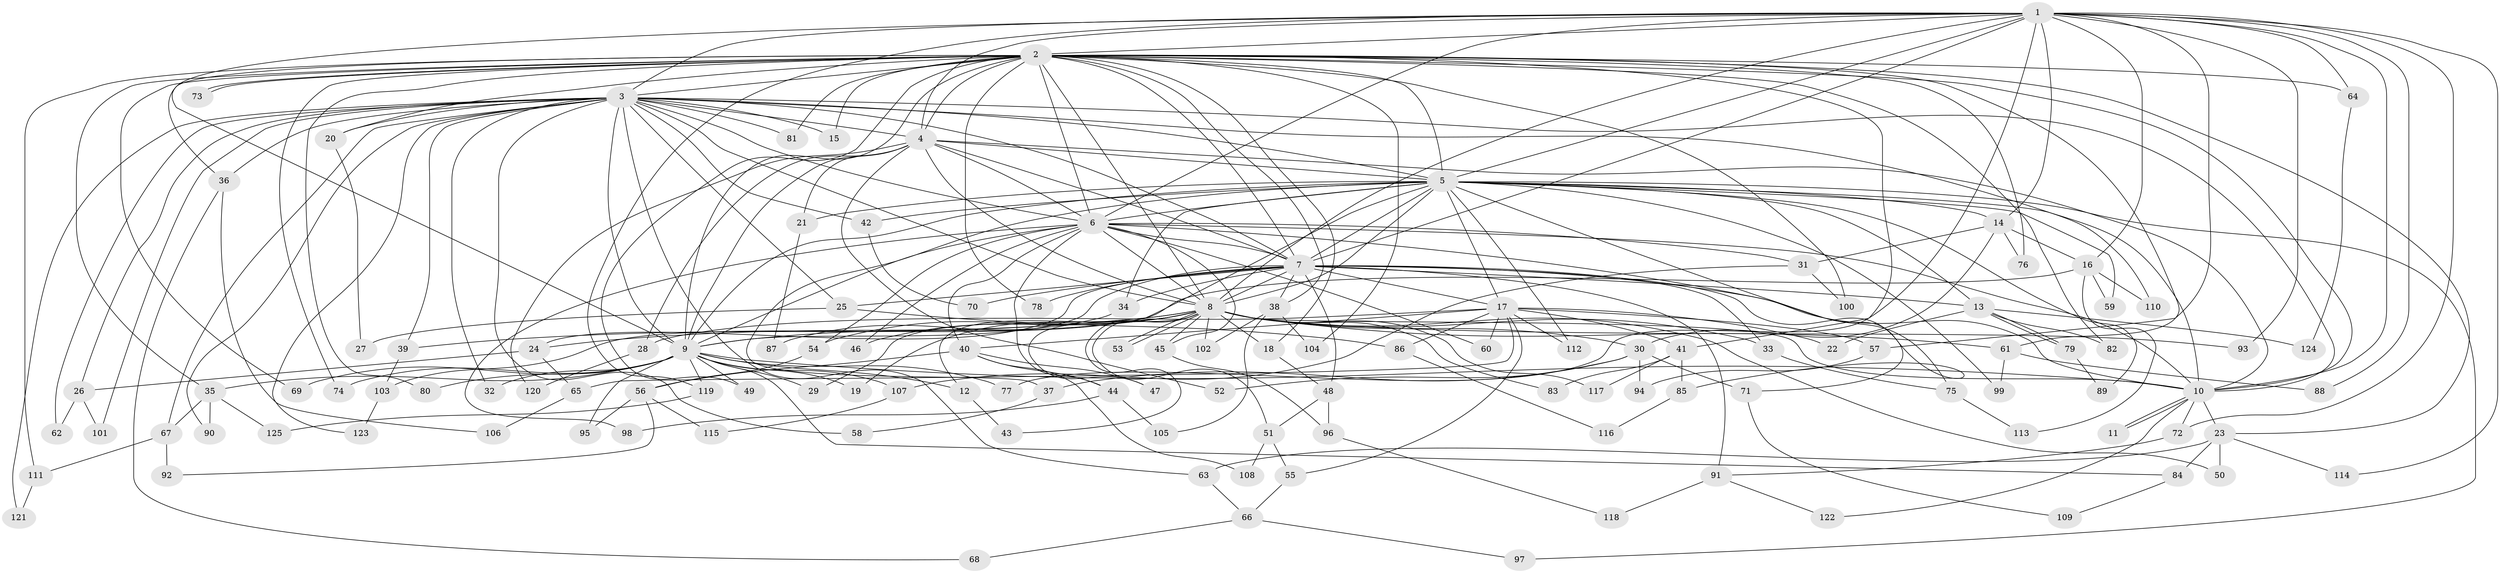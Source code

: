 // Generated by graph-tools (version 1.1) at 2025/34/03/09/25 02:34:51]
// undirected, 125 vertices, 275 edges
graph export_dot {
graph [start="1"]
  node [color=gray90,style=filled];
  1;
  2;
  3;
  4;
  5;
  6;
  7;
  8;
  9;
  10;
  11;
  12;
  13;
  14;
  15;
  16;
  17;
  18;
  19;
  20;
  21;
  22;
  23;
  24;
  25;
  26;
  27;
  28;
  29;
  30;
  31;
  32;
  33;
  34;
  35;
  36;
  37;
  38;
  39;
  40;
  41;
  42;
  43;
  44;
  45;
  46;
  47;
  48;
  49;
  50;
  51;
  52;
  53;
  54;
  55;
  56;
  57;
  58;
  59;
  60;
  61;
  62;
  63;
  64;
  65;
  66;
  67;
  68;
  69;
  70;
  71;
  72;
  73;
  74;
  75;
  76;
  77;
  78;
  79;
  80;
  81;
  82;
  83;
  84;
  85;
  86;
  87;
  88;
  89;
  90;
  91;
  92;
  93;
  94;
  95;
  96;
  97;
  98;
  99;
  100;
  101;
  102;
  103;
  104;
  105;
  106;
  107;
  108;
  109;
  110;
  111;
  112;
  113;
  114;
  115;
  116;
  117;
  118;
  119;
  120;
  121;
  122;
  123;
  124;
  125;
  1 -- 2;
  1 -- 3;
  1 -- 4;
  1 -- 5;
  1 -- 6;
  1 -- 7;
  1 -- 8;
  1 -- 9;
  1 -- 10;
  1 -- 14;
  1 -- 16;
  1 -- 57;
  1 -- 64;
  1 -- 72;
  1 -- 77;
  1 -- 88;
  1 -- 93;
  1 -- 114;
  1 -- 119;
  2 -- 3;
  2 -- 4;
  2 -- 5;
  2 -- 6;
  2 -- 7;
  2 -- 8;
  2 -- 9;
  2 -- 10;
  2 -- 15;
  2 -- 18;
  2 -- 20;
  2 -- 23;
  2 -- 35;
  2 -- 36;
  2 -- 38;
  2 -- 41;
  2 -- 49;
  2 -- 61;
  2 -- 64;
  2 -- 69;
  2 -- 73;
  2 -- 73;
  2 -- 74;
  2 -- 76;
  2 -- 78;
  2 -- 80;
  2 -- 81;
  2 -- 82;
  2 -- 100;
  2 -- 104;
  2 -- 111;
  3 -- 4;
  3 -- 5;
  3 -- 6;
  3 -- 7;
  3 -- 8;
  3 -- 9;
  3 -- 10;
  3 -- 15;
  3 -- 20;
  3 -- 25;
  3 -- 26;
  3 -- 32;
  3 -- 36;
  3 -- 39;
  3 -- 42;
  3 -- 58;
  3 -- 62;
  3 -- 63;
  3 -- 67;
  3 -- 81;
  3 -- 90;
  3 -- 101;
  3 -- 110;
  3 -- 121;
  3 -- 123;
  4 -- 5;
  4 -- 6;
  4 -- 7;
  4 -- 8;
  4 -- 9;
  4 -- 10;
  4 -- 21;
  4 -- 28;
  4 -- 52;
  4 -- 120;
  5 -- 6;
  5 -- 7;
  5 -- 8;
  5 -- 9;
  5 -- 10;
  5 -- 12;
  5 -- 13;
  5 -- 14;
  5 -- 17;
  5 -- 21;
  5 -- 34;
  5 -- 37;
  5 -- 42;
  5 -- 59;
  5 -- 85;
  5 -- 89;
  5 -- 97;
  5 -- 99;
  5 -- 112;
  6 -- 7;
  6 -- 8;
  6 -- 9;
  6 -- 10;
  6 -- 31;
  6 -- 40;
  6 -- 44;
  6 -- 45;
  6 -- 46;
  6 -- 54;
  6 -- 60;
  6 -- 75;
  6 -- 98;
  7 -- 8;
  7 -- 9;
  7 -- 10;
  7 -- 13;
  7 -- 17;
  7 -- 24;
  7 -- 25;
  7 -- 33;
  7 -- 34;
  7 -- 38;
  7 -- 48;
  7 -- 70;
  7 -- 71;
  7 -- 78;
  7 -- 91;
  8 -- 9;
  8 -- 10;
  8 -- 18;
  8 -- 19;
  8 -- 24;
  8 -- 29;
  8 -- 30;
  8 -- 33;
  8 -- 39;
  8 -- 43;
  8 -- 45;
  8 -- 46;
  8 -- 47;
  8 -- 50;
  8 -- 51;
  8 -- 53;
  8 -- 53;
  8 -- 54;
  8 -- 61;
  8 -- 83;
  8 -- 93;
  8 -- 102;
  8 -- 117;
  9 -- 10;
  9 -- 12;
  9 -- 19;
  9 -- 29;
  9 -- 32;
  9 -- 35;
  9 -- 49;
  9 -- 69;
  9 -- 74;
  9 -- 77;
  9 -- 80;
  9 -- 84;
  9 -- 95;
  9 -- 107;
  9 -- 119;
  10 -- 11;
  10 -- 11;
  10 -- 23;
  10 -- 72;
  10 -- 122;
  12 -- 43;
  13 -- 22;
  13 -- 79;
  13 -- 79;
  13 -- 82;
  13 -- 124;
  14 -- 16;
  14 -- 30;
  14 -- 31;
  14 -- 76;
  16 -- 59;
  16 -- 103;
  16 -- 110;
  16 -- 113;
  17 -- 22;
  17 -- 28;
  17 -- 40;
  17 -- 41;
  17 -- 55;
  17 -- 57;
  17 -- 60;
  17 -- 65;
  17 -- 86;
  17 -- 112;
  18 -- 48;
  20 -- 27;
  21 -- 87;
  23 -- 50;
  23 -- 63;
  23 -- 84;
  23 -- 114;
  24 -- 26;
  24 -- 65;
  25 -- 27;
  25 -- 86;
  26 -- 62;
  26 -- 101;
  28 -- 120;
  30 -- 37;
  30 -- 52;
  30 -- 71;
  30 -- 94;
  31 -- 100;
  31 -- 107;
  33 -- 75;
  34 -- 87;
  35 -- 67;
  35 -- 90;
  35 -- 125;
  36 -- 68;
  36 -- 106;
  37 -- 58;
  38 -- 102;
  38 -- 104;
  38 -- 105;
  39 -- 103;
  40 -- 44;
  40 -- 47;
  40 -- 56;
  40 -- 108;
  41 -- 83;
  41 -- 85;
  41 -- 117;
  42 -- 70;
  44 -- 98;
  44 -- 105;
  45 -- 96;
  48 -- 51;
  48 -- 96;
  51 -- 55;
  51 -- 108;
  54 -- 56;
  55 -- 66;
  56 -- 92;
  56 -- 95;
  56 -- 115;
  57 -- 94;
  61 -- 88;
  61 -- 99;
  63 -- 66;
  64 -- 124;
  65 -- 106;
  66 -- 68;
  66 -- 97;
  67 -- 92;
  67 -- 111;
  71 -- 109;
  72 -- 91;
  75 -- 113;
  79 -- 89;
  84 -- 109;
  85 -- 116;
  86 -- 116;
  91 -- 118;
  91 -- 122;
  96 -- 118;
  103 -- 123;
  107 -- 115;
  111 -- 121;
  119 -- 125;
}
